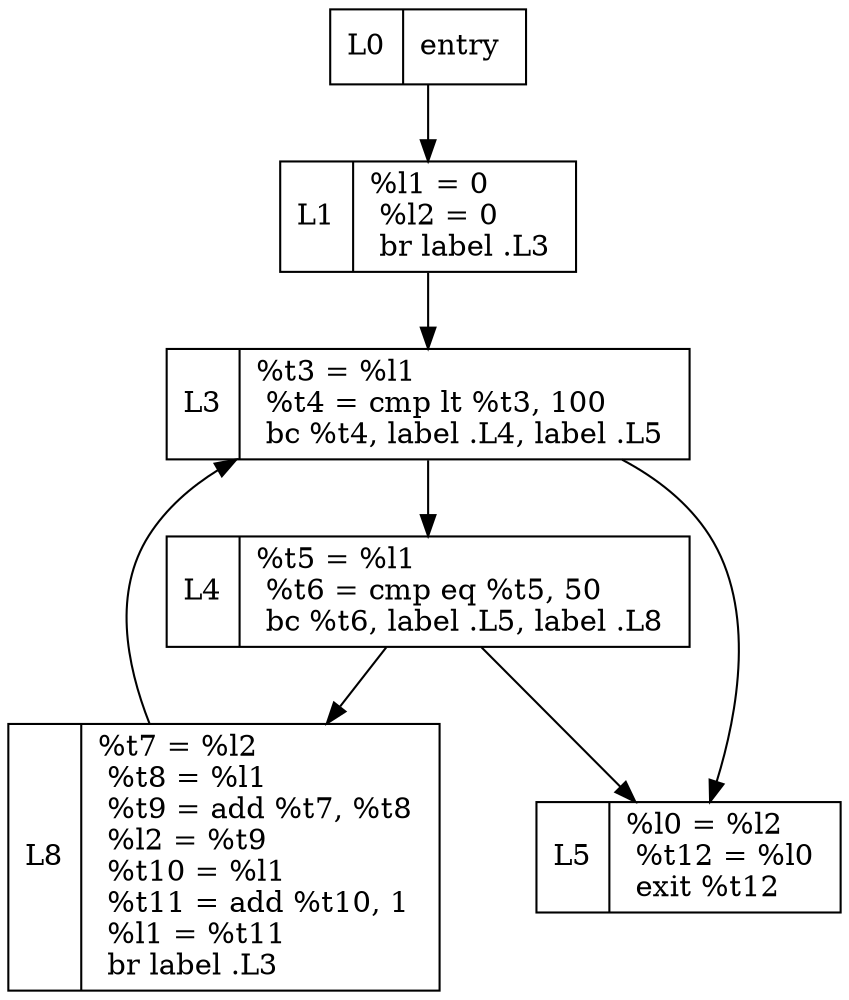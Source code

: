 digraph{
 node[shape = record];
 entry [label="L0 | entry \l"];
L1 [label="L1 |      %l1 = 0 \l     %l2 = 0 \l     br label .L3 \l  "];
L3 [label="L3 |      %t3 = %l1 \l     %t4 = cmp lt %t3, 100 \l     bc %t4, label .L4, label .L5 \l  "];
L4 [label="L4 |      %t5 = %l1 \l     %t6 = cmp eq %t5, 50 \l     bc %t6, label .L5, label .L8 \l  "];
L8 [label="L8 |      %t7 = %l2 \l     %t8 = %l1 \l     %t9 = add %t7, %t8 \l     %l2 = %t9 \l     %t10 = %l1 \l     %t11 = add %t10, 1 \l     %l1 = %t11 \l     br label .L3 \l  "];
L5 [label="L5 |      %l0 = %l2 \l     %t12 = %l0 \l     exit %t12 \l  "];
entry -> L1
L1 -> L3
L3 -> L4
L3 -> L5
L4 -> L5
L4 -> L8
L8 -> L3
}